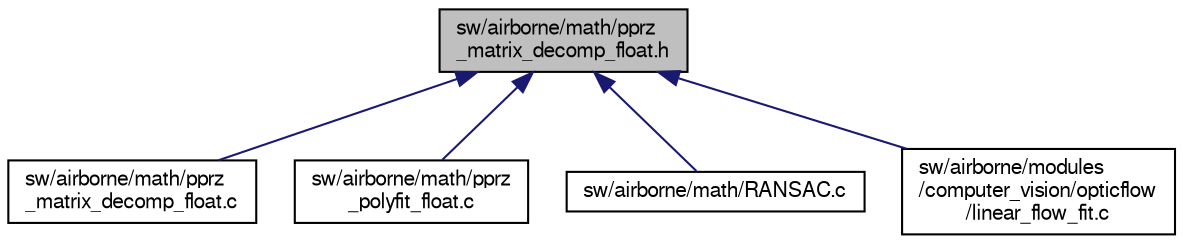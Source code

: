 digraph "sw/airborne/math/pprz_matrix_decomp_float.h"
{
  edge [fontname="FreeSans",fontsize="10",labelfontname="FreeSans",labelfontsize="10"];
  node [fontname="FreeSans",fontsize="10",shape=record];
  Node1 [label="sw/airborne/math/pprz\l_matrix_decomp_float.h",height=0.2,width=0.4,color="black", fillcolor="grey75", style="filled", fontcolor="black"];
  Node1 -> Node2 [dir="back",color="midnightblue",fontsize="10",style="solid",fontname="FreeSans"];
  Node2 [label="sw/airborne/math/pprz\l_matrix_decomp_float.c",height=0.2,width=0.4,color="black", fillcolor="white", style="filled",URL="$pprz__matrix__decomp__float_8c.html",tooltip="Matrix decompositions in floating point. "];
  Node1 -> Node3 [dir="back",color="midnightblue",fontsize="10",style="solid",fontname="FreeSans"];
  Node3 [label="sw/airborne/math/pprz\l_polyfit_float.c",height=0.2,width=0.4,color="black", fillcolor="white", style="filled",URL="$pprz__polyfit__float_8c.html",tooltip="Polynomial regression. "];
  Node1 -> Node4 [dir="back",color="midnightblue",fontsize="10",style="solid",fontname="FreeSans"];
  Node4 [label="sw/airborne/math/RANSAC.c",height=0.2,width=0.4,color="black", fillcolor="white", style="filled",URL="$RANSAC_8c.html"];
  Node1 -> Node5 [dir="back",color="midnightblue",fontsize="10",style="solid",fontname="FreeSans"];
  Node5 [label="sw/airborne/modules\l/computer_vision/opticflow\l/linear_flow_fit.c",height=0.2,width=0.4,color="black", fillcolor="white", style="filled",URL="$linear__flow__fit_8c.html"];
}
